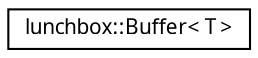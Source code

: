 digraph "Graphical Class Hierarchy"
{
  edge [fontname="Sans",fontsize="10",labelfontname="Sans",labelfontsize="10"];
  node [fontname="Sans",fontsize="10",shape=record];
  rankdir="LR";
  Node1 [label="lunchbox::Buffer\< T \>",height=0.2,width=0.4,color="black", fillcolor="white", style="filled",URL="$classlunchbox_1_1_buffer.html",tooltip="A simple memory buffer with some helper functions. "];
}
